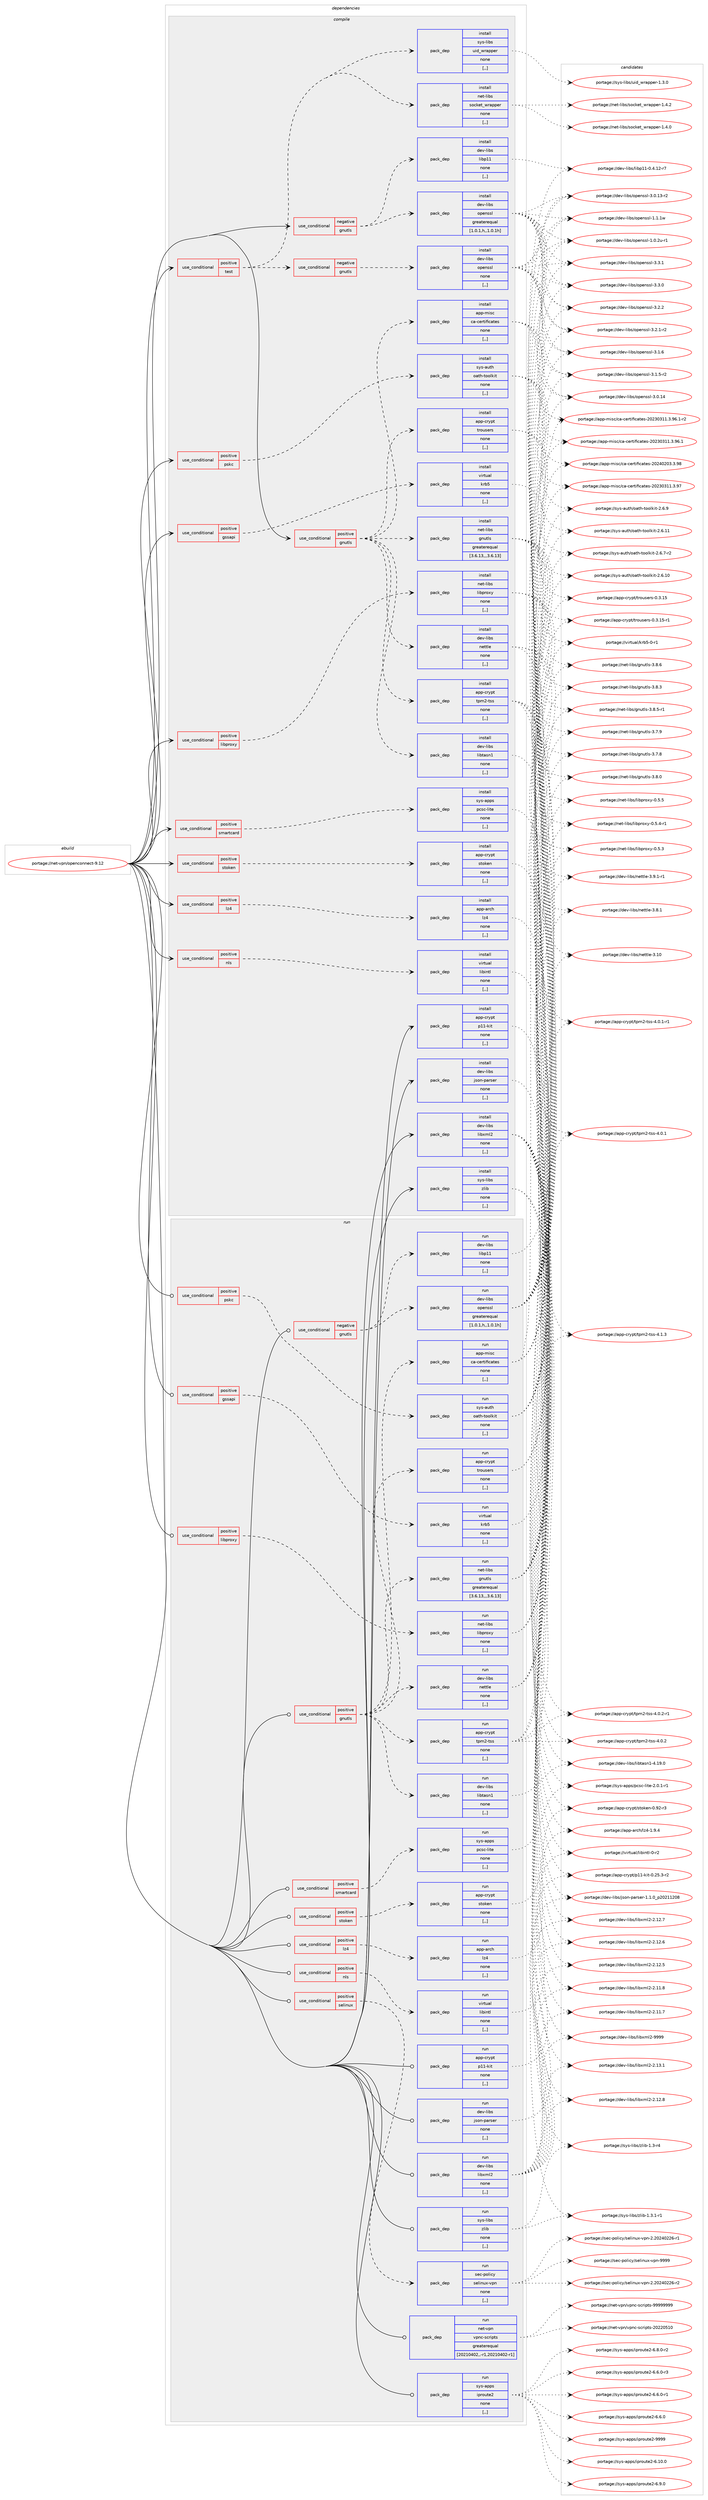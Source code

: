digraph prolog {

# *************
# Graph options
# *************

newrank=true;
concentrate=true;
compound=true;
graph [rankdir=LR,fontname=Helvetica,fontsize=10,ranksep=1.5];#, ranksep=2.5, nodesep=0.2];
edge  [arrowhead=vee];
node  [fontname=Helvetica,fontsize=10];

# **********
# The ebuild
# **********

subgraph cluster_leftcol {
color=gray;
label=<<i>ebuild</i>>;
id [label="portage://net-vpn/openconnect-9.12", color=red, width=4, href="../net-vpn/openconnect-9.12.svg"];
}

# ****************
# The dependencies
# ****************

subgraph cluster_midcol {
color=gray;
label=<<i>dependencies</i>>;
subgraph cluster_compile {
fillcolor="#eeeeee";
style=filled;
label=<<i>compile</i>>;
subgraph cond101642 {
dependency384609 [label=<<TABLE BORDER="0" CELLBORDER="1" CELLSPACING="0" CELLPADDING="4"><TR><TD ROWSPAN="3" CELLPADDING="10">use_conditional</TD></TR><TR><TD>negative</TD></TR><TR><TD>gnutls</TD></TR></TABLE>>, shape=none, color=red];
subgraph pack280176 {
dependency384610 [label=<<TABLE BORDER="0" CELLBORDER="1" CELLSPACING="0" CELLPADDING="4" WIDTH="220"><TR><TD ROWSPAN="6" CELLPADDING="30">pack_dep</TD></TR><TR><TD WIDTH="110">install</TD></TR><TR><TD>dev-libs</TD></TR><TR><TD>openssl</TD></TR><TR><TD>greaterequal</TD></TR><TR><TD>[1.0.1,h,,1.0.1h]</TD></TR></TABLE>>, shape=none, color=blue];
}
dependency384609:e -> dependency384610:w [weight=20,style="dashed",arrowhead="vee"];
subgraph pack280177 {
dependency384611 [label=<<TABLE BORDER="0" CELLBORDER="1" CELLSPACING="0" CELLPADDING="4" WIDTH="220"><TR><TD ROWSPAN="6" CELLPADDING="30">pack_dep</TD></TR><TR><TD WIDTH="110">install</TD></TR><TR><TD>dev-libs</TD></TR><TR><TD>libp11</TD></TR><TR><TD>none</TD></TR><TR><TD>[,,]</TD></TR></TABLE>>, shape=none, color=blue];
}
dependency384609:e -> dependency384611:w [weight=20,style="dashed",arrowhead="vee"];
}
id:e -> dependency384609:w [weight=20,style="solid",arrowhead="vee"];
subgraph cond101643 {
dependency384612 [label=<<TABLE BORDER="0" CELLBORDER="1" CELLSPACING="0" CELLPADDING="4"><TR><TD ROWSPAN="3" CELLPADDING="10">use_conditional</TD></TR><TR><TD>positive</TD></TR><TR><TD>gnutls</TD></TR></TABLE>>, shape=none, color=red];
subgraph pack280178 {
dependency384613 [label=<<TABLE BORDER="0" CELLBORDER="1" CELLSPACING="0" CELLPADDING="4" WIDTH="220"><TR><TD ROWSPAN="6" CELLPADDING="30">pack_dep</TD></TR><TR><TD WIDTH="110">install</TD></TR><TR><TD>app-crypt</TD></TR><TR><TD>trousers</TD></TR><TR><TD>none</TD></TR><TR><TD>[,,]</TD></TR></TABLE>>, shape=none, color=blue];
}
dependency384612:e -> dependency384613:w [weight=20,style="dashed",arrowhead="vee"];
subgraph pack280179 {
dependency384614 [label=<<TABLE BORDER="0" CELLBORDER="1" CELLSPACING="0" CELLPADDING="4" WIDTH="220"><TR><TD ROWSPAN="6" CELLPADDING="30">pack_dep</TD></TR><TR><TD WIDTH="110">install</TD></TR><TR><TD>app-misc</TD></TR><TR><TD>ca-certificates</TD></TR><TR><TD>none</TD></TR><TR><TD>[,,]</TD></TR></TABLE>>, shape=none, color=blue];
}
dependency384612:e -> dependency384614:w [weight=20,style="dashed",arrowhead="vee"];
subgraph pack280180 {
dependency384615 [label=<<TABLE BORDER="0" CELLBORDER="1" CELLSPACING="0" CELLPADDING="4" WIDTH="220"><TR><TD ROWSPAN="6" CELLPADDING="30">pack_dep</TD></TR><TR><TD WIDTH="110">install</TD></TR><TR><TD>dev-libs</TD></TR><TR><TD>nettle</TD></TR><TR><TD>none</TD></TR><TR><TD>[,,]</TD></TR></TABLE>>, shape=none, color=blue];
}
dependency384612:e -> dependency384615:w [weight=20,style="dashed",arrowhead="vee"];
subgraph pack280181 {
dependency384616 [label=<<TABLE BORDER="0" CELLBORDER="1" CELLSPACING="0" CELLPADDING="4" WIDTH="220"><TR><TD ROWSPAN="6" CELLPADDING="30">pack_dep</TD></TR><TR><TD WIDTH="110">install</TD></TR><TR><TD>net-libs</TD></TR><TR><TD>gnutls</TD></TR><TR><TD>greaterequal</TD></TR><TR><TD>[3.6.13,,,3.6.13]</TD></TR></TABLE>>, shape=none, color=blue];
}
dependency384612:e -> dependency384616:w [weight=20,style="dashed",arrowhead="vee"];
subgraph pack280182 {
dependency384617 [label=<<TABLE BORDER="0" CELLBORDER="1" CELLSPACING="0" CELLPADDING="4" WIDTH="220"><TR><TD ROWSPAN="6" CELLPADDING="30">pack_dep</TD></TR><TR><TD WIDTH="110">install</TD></TR><TR><TD>dev-libs</TD></TR><TR><TD>libtasn1</TD></TR><TR><TD>none</TD></TR><TR><TD>[,,]</TD></TR></TABLE>>, shape=none, color=blue];
}
dependency384612:e -> dependency384617:w [weight=20,style="dashed",arrowhead="vee"];
subgraph pack280183 {
dependency384618 [label=<<TABLE BORDER="0" CELLBORDER="1" CELLSPACING="0" CELLPADDING="4" WIDTH="220"><TR><TD ROWSPAN="6" CELLPADDING="30">pack_dep</TD></TR><TR><TD WIDTH="110">install</TD></TR><TR><TD>app-crypt</TD></TR><TR><TD>tpm2-tss</TD></TR><TR><TD>none</TD></TR><TR><TD>[,,]</TD></TR></TABLE>>, shape=none, color=blue];
}
dependency384612:e -> dependency384618:w [weight=20,style="dashed",arrowhead="vee"];
}
id:e -> dependency384612:w [weight=20,style="solid",arrowhead="vee"];
subgraph cond101644 {
dependency384619 [label=<<TABLE BORDER="0" CELLBORDER="1" CELLSPACING="0" CELLPADDING="4"><TR><TD ROWSPAN="3" CELLPADDING="10">use_conditional</TD></TR><TR><TD>positive</TD></TR><TR><TD>gssapi</TD></TR></TABLE>>, shape=none, color=red];
subgraph pack280184 {
dependency384620 [label=<<TABLE BORDER="0" CELLBORDER="1" CELLSPACING="0" CELLPADDING="4" WIDTH="220"><TR><TD ROWSPAN="6" CELLPADDING="30">pack_dep</TD></TR><TR><TD WIDTH="110">install</TD></TR><TR><TD>virtual</TD></TR><TR><TD>krb5</TD></TR><TR><TD>none</TD></TR><TR><TD>[,,]</TD></TR></TABLE>>, shape=none, color=blue];
}
dependency384619:e -> dependency384620:w [weight=20,style="dashed",arrowhead="vee"];
}
id:e -> dependency384619:w [weight=20,style="solid",arrowhead="vee"];
subgraph cond101645 {
dependency384621 [label=<<TABLE BORDER="0" CELLBORDER="1" CELLSPACING="0" CELLPADDING="4"><TR><TD ROWSPAN="3" CELLPADDING="10">use_conditional</TD></TR><TR><TD>positive</TD></TR><TR><TD>libproxy</TD></TR></TABLE>>, shape=none, color=red];
subgraph pack280185 {
dependency384622 [label=<<TABLE BORDER="0" CELLBORDER="1" CELLSPACING="0" CELLPADDING="4" WIDTH="220"><TR><TD ROWSPAN="6" CELLPADDING="30">pack_dep</TD></TR><TR><TD WIDTH="110">install</TD></TR><TR><TD>net-libs</TD></TR><TR><TD>libproxy</TD></TR><TR><TD>none</TD></TR><TR><TD>[,,]</TD></TR></TABLE>>, shape=none, color=blue];
}
dependency384621:e -> dependency384622:w [weight=20,style="dashed",arrowhead="vee"];
}
id:e -> dependency384621:w [weight=20,style="solid",arrowhead="vee"];
subgraph cond101646 {
dependency384623 [label=<<TABLE BORDER="0" CELLBORDER="1" CELLSPACING="0" CELLPADDING="4"><TR><TD ROWSPAN="3" CELLPADDING="10">use_conditional</TD></TR><TR><TD>positive</TD></TR><TR><TD>lz4</TD></TR></TABLE>>, shape=none, color=red];
subgraph pack280186 {
dependency384624 [label=<<TABLE BORDER="0" CELLBORDER="1" CELLSPACING="0" CELLPADDING="4" WIDTH="220"><TR><TD ROWSPAN="6" CELLPADDING="30">pack_dep</TD></TR><TR><TD WIDTH="110">install</TD></TR><TR><TD>app-arch</TD></TR><TR><TD>lz4</TD></TR><TR><TD>none</TD></TR><TR><TD>[,,]</TD></TR></TABLE>>, shape=none, color=blue];
}
dependency384623:e -> dependency384624:w [weight=20,style="dashed",arrowhead="vee"];
}
id:e -> dependency384623:w [weight=20,style="solid",arrowhead="vee"];
subgraph cond101647 {
dependency384625 [label=<<TABLE BORDER="0" CELLBORDER="1" CELLSPACING="0" CELLPADDING="4"><TR><TD ROWSPAN="3" CELLPADDING="10">use_conditional</TD></TR><TR><TD>positive</TD></TR><TR><TD>nls</TD></TR></TABLE>>, shape=none, color=red];
subgraph pack280187 {
dependency384626 [label=<<TABLE BORDER="0" CELLBORDER="1" CELLSPACING="0" CELLPADDING="4" WIDTH="220"><TR><TD ROWSPAN="6" CELLPADDING="30">pack_dep</TD></TR><TR><TD WIDTH="110">install</TD></TR><TR><TD>virtual</TD></TR><TR><TD>libintl</TD></TR><TR><TD>none</TD></TR><TR><TD>[,,]</TD></TR></TABLE>>, shape=none, color=blue];
}
dependency384625:e -> dependency384626:w [weight=20,style="dashed",arrowhead="vee"];
}
id:e -> dependency384625:w [weight=20,style="solid",arrowhead="vee"];
subgraph cond101648 {
dependency384627 [label=<<TABLE BORDER="0" CELLBORDER="1" CELLSPACING="0" CELLPADDING="4"><TR><TD ROWSPAN="3" CELLPADDING="10">use_conditional</TD></TR><TR><TD>positive</TD></TR><TR><TD>pskc</TD></TR></TABLE>>, shape=none, color=red];
subgraph pack280188 {
dependency384628 [label=<<TABLE BORDER="0" CELLBORDER="1" CELLSPACING="0" CELLPADDING="4" WIDTH="220"><TR><TD ROWSPAN="6" CELLPADDING="30">pack_dep</TD></TR><TR><TD WIDTH="110">install</TD></TR><TR><TD>sys-auth</TD></TR><TR><TD>oath-toolkit</TD></TR><TR><TD>none</TD></TR><TR><TD>[,,]</TD></TR></TABLE>>, shape=none, color=blue];
}
dependency384627:e -> dependency384628:w [weight=20,style="dashed",arrowhead="vee"];
}
id:e -> dependency384627:w [weight=20,style="solid",arrowhead="vee"];
subgraph cond101649 {
dependency384629 [label=<<TABLE BORDER="0" CELLBORDER="1" CELLSPACING="0" CELLPADDING="4"><TR><TD ROWSPAN="3" CELLPADDING="10">use_conditional</TD></TR><TR><TD>positive</TD></TR><TR><TD>smartcard</TD></TR></TABLE>>, shape=none, color=red];
subgraph pack280189 {
dependency384630 [label=<<TABLE BORDER="0" CELLBORDER="1" CELLSPACING="0" CELLPADDING="4" WIDTH="220"><TR><TD ROWSPAN="6" CELLPADDING="30">pack_dep</TD></TR><TR><TD WIDTH="110">install</TD></TR><TR><TD>sys-apps</TD></TR><TR><TD>pcsc-lite</TD></TR><TR><TD>none</TD></TR><TR><TD>[,,]</TD></TR></TABLE>>, shape=none, color=blue];
}
dependency384629:e -> dependency384630:w [weight=20,style="dashed",arrowhead="vee"];
}
id:e -> dependency384629:w [weight=20,style="solid",arrowhead="vee"];
subgraph cond101650 {
dependency384631 [label=<<TABLE BORDER="0" CELLBORDER="1" CELLSPACING="0" CELLPADDING="4"><TR><TD ROWSPAN="3" CELLPADDING="10">use_conditional</TD></TR><TR><TD>positive</TD></TR><TR><TD>stoken</TD></TR></TABLE>>, shape=none, color=red];
subgraph pack280190 {
dependency384632 [label=<<TABLE BORDER="0" CELLBORDER="1" CELLSPACING="0" CELLPADDING="4" WIDTH="220"><TR><TD ROWSPAN="6" CELLPADDING="30">pack_dep</TD></TR><TR><TD WIDTH="110">install</TD></TR><TR><TD>app-crypt</TD></TR><TR><TD>stoken</TD></TR><TR><TD>none</TD></TR><TR><TD>[,,]</TD></TR></TABLE>>, shape=none, color=blue];
}
dependency384631:e -> dependency384632:w [weight=20,style="dashed",arrowhead="vee"];
}
id:e -> dependency384631:w [weight=20,style="solid",arrowhead="vee"];
subgraph cond101651 {
dependency384633 [label=<<TABLE BORDER="0" CELLBORDER="1" CELLSPACING="0" CELLPADDING="4"><TR><TD ROWSPAN="3" CELLPADDING="10">use_conditional</TD></TR><TR><TD>positive</TD></TR><TR><TD>test</TD></TR></TABLE>>, shape=none, color=red];
subgraph pack280191 {
dependency384634 [label=<<TABLE BORDER="0" CELLBORDER="1" CELLSPACING="0" CELLPADDING="4" WIDTH="220"><TR><TD ROWSPAN="6" CELLPADDING="30">pack_dep</TD></TR><TR><TD WIDTH="110">install</TD></TR><TR><TD>net-libs</TD></TR><TR><TD>socket_wrapper</TD></TR><TR><TD>none</TD></TR><TR><TD>[,,]</TD></TR></TABLE>>, shape=none, color=blue];
}
dependency384633:e -> dependency384634:w [weight=20,style="dashed",arrowhead="vee"];
subgraph pack280192 {
dependency384635 [label=<<TABLE BORDER="0" CELLBORDER="1" CELLSPACING="0" CELLPADDING="4" WIDTH="220"><TR><TD ROWSPAN="6" CELLPADDING="30">pack_dep</TD></TR><TR><TD WIDTH="110">install</TD></TR><TR><TD>sys-libs</TD></TR><TR><TD>uid_wrapper</TD></TR><TR><TD>none</TD></TR><TR><TD>[,,]</TD></TR></TABLE>>, shape=none, color=blue];
}
dependency384633:e -> dependency384635:w [weight=20,style="dashed",arrowhead="vee"];
subgraph cond101652 {
dependency384636 [label=<<TABLE BORDER="0" CELLBORDER="1" CELLSPACING="0" CELLPADDING="4"><TR><TD ROWSPAN="3" CELLPADDING="10">use_conditional</TD></TR><TR><TD>negative</TD></TR><TR><TD>gnutls</TD></TR></TABLE>>, shape=none, color=red];
subgraph pack280193 {
dependency384637 [label=<<TABLE BORDER="0" CELLBORDER="1" CELLSPACING="0" CELLPADDING="4" WIDTH="220"><TR><TD ROWSPAN="6" CELLPADDING="30">pack_dep</TD></TR><TR><TD WIDTH="110">install</TD></TR><TR><TD>dev-libs</TD></TR><TR><TD>openssl</TD></TR><TR><TD>none</TD></TR><TR><TD>[,,]</TD></TR></TABLE>>, shape=none, color=blue];
}
dependency384636:e -> dependency384637:w [weight=20,style="dashed",arrowhead="vee"];
}
dependency384633:e -> dependency384636:w [weight=20,style="dashed",arrowhead="vee"];
}
id:e -> dependency384633:w [weight=20,style="solid",arrowhead="vee"];
subgraph pack280194 {
dependency384638 [label=<<TABLE BORDER="0" CELLBORDER="1" CELLSPACING="0" CELLPADDING="4" WIDTH="220"><TR><TD ROWSPAN="6" CELLPADDING="30">pack_dep</TD></TR><TR><TD WIDTH="110">install</TD></TR><TR><TD>app-crypt</TD></TR><TR><TD>p11-kit</TD></TR><TR><TD>none</TD></TR><TR><TD>[,,]</TD></TR></TABLE>>, shape=none, color=blue];
}
id:e -> dependency384638:w [weight=20,style="solid",arrowhead="vee"];
subgraph pack280195 {
dependency384639 [label=<<TABLE BORDER="0" CELLBORDER="1" CELLSPACING="0" CELLPADDING="4" WIDTH="220"><TR><TD ROWSPAN="6" CELLPADDING="30">pack_dep</TD></TR><TR><TD WIDTH="110">install</TD></TR><TR><TD>dev-libs</TD></TR><TR><TD>json-parser</TD></TR><TR><TD>none</TD></TR><TR><TD>[,,]</TD></TR></TABLE>>, shape=none, color=blue];
}
id:e -> dependency384639:w [weight=20,style="solid",arrowhead="vee"];
subgraph pack280196 {
dependency384640 [label=<<TABLE BORDER="0" CELLBORDER="1" CELLSPACING="0" CELLPADDING="4" WIDTH="220"><TR><TD ROWSPAN="6" CELLPADDING="30">pack_dep</TD></TR><TR><TD WIDTH="110">install</TD></TR><TR><TD>dev-libs</TD></TR><TR><TD>libxml2</TD></TR><TR><TD>none</TD></TR><TR><TD>[,,]</TD></TR></TABLE>>, shape=none, color=blue];
}
id:e -> dependency384640:w [weight=20,style="solid",arrowhead="vee"];
subgraph pack280197 {
dependency384641 [label=<<TABLE BORDER="0" CELLBORDER="1" CELLSPACING="0" CELLPADDING="4" WIDTH="220"><TR><TD ROWSPAN="6" CELLPADDING="30">pack_dep</TD></TR><TR><TD WIDTH="110">install</TD></TR><TR><TD>sys-libs</TD></TR><TR><TD>zlib</TD></TR><TR><TD>none</TD></TR><TR><TD>[,,]</TD></TR></TABLE>>, shape=none, color=blue];
}
id:e -> dependency384641:w [weight=20,style="solid",arrowhead="vee"];
}
subgraph cluster_compileandrun {
fillcolor="#eeeeee";
style=filled;
label=<<i>compile and run</i>>;
}
subgraph cluster_run {
fillcolor="#eeeeee";
style=filled;
label=<<i>run</i>>;
subgraph cond101653 {
dependency384642 [label=<<TABLE BORDER="0" CELLBORDER="1" CELLSPACING="0" CELLPADDING="4"><TR><TD ROWSPAN="3" CELLPADDING="10">use_conditional</TD></TR><TR><TD>negative</TD></TR><TR><TD>gnutls</TD></TR></TABLE>>, shape=none, color=red];
subgraph pack280198 {
dependency384643 [label=<<TABLE BORDER="0" CELLBORDER="1" CELLSPACING="0" CELLPADDING="4" WIDTH="220"><TR><TD ROWSPAN="6" CELLPADDING="30">pack_dep</TD></TR><TR><TD WIDTH="110">run</TD></TR><TR><TD>dev-libs</TD></TR><TR><TD>openssl</TD></TR><TR><TD>greaterequal</TD></TR><TR><TD>[1.0.1,h,,1.0.1h]</TD></TR></TABLE>>, shape=none, color=blue];
}
dependency384642:e -> dependency384643:w [weight=20,style="dashed",arrowhead="vee"];
subgraph pack280199 {
dependency384644 [label=<<TABLE BORDER="0" CELLBORDER="1" CELLSPACING="0" CELLPADDING="4" WIDTH="220"><TR><TD ROWSPAN="6" CELLPADDING="30">pack_dep</TD></TR><TR><TD WIDTH="110">run</TD></TR><TR><TD>dev-libs</TD></TR><TR><TD>libp11</TD></TR><TR><TD>none</TD></TR><TR><TD>[,,]</TD></TR></TABLE>>, shape=none, color=blue];
}
dependency384642:e -> dependency384644:w [weight=20,style="dashed",arrowhead="vee"];
}
id:e -> dependency384642:w [weight=20,style="solid",arrowhead="odot"];
subgraph cond101654 {
dependency384645 [label=<<TABLE BORDER="0" CELLBORDER="1" CELLSPACING="0" CELLPADDING="4"><TR><TD ROWSPAN="3" CELLPADDING="10">use_conditional</TD></TR><TR><TD>positive</TD></TR><TR><TD>gnutls</TD></TR></TABLE>>, shape=none, color=red];
subgraph pack280200 {
dependency384646 [label=<<TABLE BORDER="0" CELLBORDER="1" CELLSPACING="0" CELLPADDING="4" WIDTH="220"><TR><TD ROWSPAN="6" CELLPADDING="30">pack_dep</TD></TR><TR><TD WIDTH="110">run</TD></TR><TR><TD>app-crypt</TD></TR><TR><TD>trousers</TD></TR><TR><TD>none</TD></TR><TR><TD>[,,]</TD></TR></TABLE>>, shape=none, color=blue];
}
dependency384645:e -> dependency384646:w [weight=20,style="dashed",arrowhead="vee"];
subgraph pack280201 {
dependency384647 [label=<<TABLE BORDER="0" CELLBORDER="1" CELLSPACING="0" CELLPADDING="4" WIDTH="220"><TR><TD ROWSPAN="6" CELLPADDING="30">pack_dep</TD></TR><TR><TD WIDTH="110">run</TD></TR><TR><TD>app-misc</TD></TR><TR><TD>ca-certificates</TD></TR><TR><TD>none</TD></TR><TR><TD>[,,]</TD></TR></TABLE>>, shape=none, color=blue];
}
dependency384645:e -> dependency384647:w [weight=20,style="dashed",arrowhead="vee"];
subgraph pack280202 {
dependency384648 [label=<<TABLE BORDER="0" CELLBORDER="1" CELLSPACING="0" CELLPADDING="4" WIDTH="220"><TR><TD ROWSPAN="6" CELLPADDING="30">pack_dep</TD></TR><TR><TD WIDTH="110">run</TD></TR><TR><TD>dev-libs</TD></TR><TR><TD>nettle</TD></TR><TR><TD>none</TD></TR><TR><TD>[,,]</TD></TR></TABLE>>, shape=none, color=blue];
}
dependency384645:e -> dependency384648:w [weight=20,style="dashed",arrowhead="vee"];
subgraph pack280203 {
dependency384649 [label=<<TABLE BORDER="0" CELLBORDER="1" CELLSPACING="0" CELLPADDING="4" WIDTH="220"><TR><TD ROWSPAN="6" CELLPADDING="30">pack_dep</TD></TR><TR><TD WIDTH="110">run</TD></TR><TR><TD>net-libs</TD></TR><TR><TD>gnutls</TD></TR><TR><TD>greaterequal</TD></TR><TR><TD>[3.6.13,,,3.6.13]</TD></TR></TABLE>>, shape=none, color=blue];
}
dependency384645:e -> dependency384649:w [weight=20,style="dashed",arrowhead="vee"];
subgraph pack280204 {
dependency384650 [label=<<TABLE BORDER="0" CELLBORDER="1" CELLSPACING="0" CELLPADDING="4" WIDTH="220"><TR><TD ROWSPAN="6" CELLPADDING="30">pack_dep</TD></TR><TR><TD WIDTH="110">run</TD></TR><TR><TD>dev-libs</TD></TR><TR><TD>libtasn1</TD></TR><TR><TD>none</TD></TR><TR><TD>[,,]</TD></TR></TABLE>>, shape=none, color=blue];
}
dependency384645:e -> dependency384650:w [weight=20,style="dashed",arrowhead="vee"];
subgraph pack280205 {
dependency384651 [label=<<TABLE BORDER="0" CELLBORDER="1" CELLSPACING="0" CELLPADDING="4" WIDTH="220"><TR><TD ROWSPAN="6" CELLPADDING="30">pack_dep</TD></TR><TR><TD WIDTH="110">run</TD></TR><TR><TD>app-crypt</TD></TR><TR><TD>tpm2-tss</TD></TR><TR><TD>none</TD></TR><TR><TD>[,,]</TD></TR></TABLE>>, shape=none, color=blue];
}
dependency384645:e -> dependency384651:w [weight=20,style="dashed",arrowhead="vee"];
}
id:e -> dependency384645:w [weight=20,style="solid",arrowhead="odot"];
subgraph cond101655 {
dependency384652 [label=<<TABLE BORDER="0" CELLBORDER="1" CELLSPACING="0" CELLPADDING="4"><TR><TD ROWSPAN="3" CELLPADDING="10">use_conditional</TD></TR><TR><TD>positive</TD></TR><TR><TD>gssapi</TD></TR></TABLE>>, shape=none, color=red];
subgraph pack280206 {
dependency384653 [label=<<TABLE BORDER="0" CELLBORDER="1" CELLSPACING="0" CELLPADDING="4" WIDTH="220"><TR><TD ROWSPAN="6" CELLPADDING="30">pack_dep</TD></TR><TR><TD WIDTH="110">run</TD></TR><TR><TD>virtual</TD></TR><TR><TD>krb5</TD></TR><TR><TD>none</TD></TR><TR><TD>[,,]</TD></TR></TABLE>>, shape=none, color=blue];
}
dependency384652:e -> dependency384653:w [weight=20,style="dashed",arrowhead="vee"];
}
id:e -> dependency384652:w [weight=20,style="solid",arrowhead="odot"];
subgraph cond101656 {
dependency384654 [label=<<TABLE BORDER="0" CELLBORDER="1" CELLSPACING="0" CELLPADDING="4"><TR><TD ROWSPAN="3" CELLPADDING="10">use_conditional</TD></TR><TR><TD>positive</TD></TR><TR><TD>libproxy</TD></TR></TABLE>>, shape=none, color=red];
subgraph pack280207 {
dependency384655 [label=<<TABLE BORDER="0" CELLBORDER="1" CELLSPACING="0" CELLPADDING="4" WIDTH="220"><TR><TD ROWSPAN="6" CELLPADDING="30">pack_dep</TD></TR><TR><TD WIDTH="110">run</TD></TR><TR><TD>net-libs</TD></TR><TR><TD>libproxy</TD></TR><TR><TD>none</TD></TR><TR><TD>[,,]</TD></TR></TABLE>>, shape=none, color=blue];
}
dependency384654:e -> dependency384655:w [weight=20,style="dashed",arrowhead="vee"];
}
id:e -> dependency384654:w [weight=20,style="solid",arrowhead="odot"];
subgraph cond101657 {
dependency384656 [label=<<TABLE BORDER="0" CELLBORDER="1" CELLSPACING="0" CELLPADDING="4"><TR><TD ROWSPAN="3" CELLPADDING="10">use_conditional</TD></TR><TR><TD>positive</TD></TR><TR><TD>lz4</TD></TR></TABLE>>, shape=none, color=red];
subgraph pack280208 {
dependency384657 [label=<<TABLE BORDER="0" CELLBORDER="1" CELLSPACING="0" CELLPADDING="4" WIDTH="220"><TR><TD ROWSPAN="6" CELLPADDING="30">pack_dep</TD></TR><TR><TD WIDTH="110">run</TD></TR><TR><TD>app-arch</TD></TR><TR><TD>lz4</TD></TR><TR><TD>none</TD></TR><TR><TD>[,,]</TD></TR></TABLE>>, shape=none, color=blue];
}
dependency384656:e -> dependency384657:w [weight=20,style="dashed",arrowhead="vee"];
}
id:e -> dependency384656:w [weight=20,style="solid",arrowhead="odot"];
subgraph cond101658 {
dependency384658 [label=<<TABLE BORDER="0" CELLBORDER="1" CELLSPACING="0" CELLPADDING="4"><TR><TD ROWSPAN="3" CELLPADDING="10">use_conditional</TD></TR><TR><TD>positive</TD></TR><TR><TD>nls</TD></TR></TABLE>>, shape=none, color=red];
subgraph pack280209 {
dependency384659 [label=<<TABLE BORDER="0" CELLBORDER="1" CELLSPACING="0" CELLPADDING="4" WIDTH="220"><TR><TD ROWSPAN="6" CELLPADDING="30">pack_dep</TD></TR><TR><TD WIDTH="110">run</TD></TR><TR><TD>virtual</TD></TR><TR><TD>libintl</TD></TR><TR><TD>none</TD></TR><TR><TD>[,,]</TD></TR></TABLE>>, shape=none, color=blue];
}
dependency384658:e -> dependency384659:w [weight=20,style="dashed",arrowhead="vee"];
}
id:e -> dependency384658:w [weight=20,style="solid",arrowhead="odot"];
subgraph cond101659 {
dependency384660 [label=<<TABLE BORDER="0" CELLBORDER="1" CELLSPACING="0" CELLPADDING="4"><TR><TD ROWSPAN="3" CELLPADDING="10">use_conditional</TD></TR><TR><TD>positive</TD></TR><TR><TD>pskc</TD></TR></TABLE>>, shape=none, color=red];
subgraph pack280210 {
dependency384661 [label=<<TABLE BORDER="0" CELLBORDER="1" CELLSPACING="0" CELLPADDING="4" WIDTH="220"><TR><TD ROWSPAN="6" CELLPADDING="30">pack_dep</TD></TR><TR><TD WIDTH="110">run</TD></TR><TR><TD>sys-auth</TD></TR><TR><TD>oath-toolkit</TD></TR><TR><TD>none</TD></TR><TR><TD>[,,]</TD></TR></TABLE>>, shape=none, color=blue];
}
dependency384660:e -> dependency384661:w [weight=20,style="dashed",arrowhead="vee"];
}
id:e -> dependency384660:w [weight=20,style="solid",arrowhead="odot"];
subgraph cond101660 {
dependency384662 [label=<<TABLE BORDER="0" CELLBORDER="1" CELLSPACING="0" CELLPADDING="4"><TR><TD ROWSPAN="3" CELLPADDING="10">use_conditional</TD></TR><TR><TD>positive</TD></TR><TR><TD>selinux</TD></TR></TABLE>>, shape=none, color=red];
subgraph pack280211 {
dependency384663 [label=<<TABLE BORDER="0" CELLBORDER="1" CELLSPACING="0" CELLPADDING="4" WIDTH="220"><TR><TD ROWSPAN="6" CELLPADDING="30">pack_dep</TD></TR><TR><TD WIDTH="110">run</TD></TR><TR><TD>sec-policy</TD></TR><TR><TD>selinux-vpn</TD></TR><TR><TD>none</TD></TR><TR><TD>[,,]</TD></TR></TABLE>>, shape=none, color=blue];
}
dependency384662:e -> dependency384663:w [weight=20,style="dashed",arrowhead="vee"];
}
id:e -> dependency384662:w [weight=20,style="solid",arrowhead="odot"];
subgraph cond101661 {
dependency384664 [label=<<TABLE BORDER="0" CELLBORDER="1" CELLSPACING="0" CELLPADDING="4"><TR><TD ROWSPAN="3" CELLPADDING="10">use_conditional</TD></TR><TR><TD>positive</TD></TR><TR><TD>smartcard</TD></TR></TABLE>>, shape=none, color=red];
subgraph pack280212 {
dependency384665 [label=<<TABLE BORDER="0" CELLBORDER="1" CELLSPACING="0" CELLPADDING="4" WIDTH="220"><TR><TD ROWSPAN="6" CELLPADDING="30">pack_dep</TD></TR><TR><TD WIDTH="110">run</TD></TR><TR><TD>sys-apps</TD></TR><TR><TD>pcsc-lite</TD></TR><TR><TD>none</TD></TR><TR><TD>[,,]</TD></TR></TABLE>>, shape=none, color=blue];
}
dependency384664:e -> dependency384665:w [weight=20,style="dashed",arrowhead="vee"];
}
id:e -> dependency384664:w [weight=20,style="solid",arrowhead="odot"];
subgraph cond101662 {
dependency384666 [label=<<TABLE BORDER="0" CELLBORDER="1" CELLSPACING="0" CELLPADDING="4"><TR><TD ROWSPAN="3" CELLPADDING="10">use_conditional</TD></TR><TR><TD>positive</TD></TR><TR><TD>stoken</TD></TR></TABLE>>, shape=none, color=red];
subgraph pack280213 {
dependency384667 [label=<<TABLE BORDER="0" CELLBORDER="1" CELLSPACING="0" CELLPADDING="4" WIDTH="220"><TR><TD ROWSPAN="6" CELLPADDING="30">pack_dep</TD></TR><TR><TD WIDTH="110">run</TD></TR><TR><TD>app-crypt</TD></TR><TR><TD>stoken</TD></TR><TR><TD>none</TD></TR><TR><TD>[,,]</TD></TR></TABLE>>, shape=none, color=blue];
}
dependency384666:e -> dependency384667:w [weight=20,style="dashed",arrowhead="vee"];
}
id:e -> dependency384666:w [weight=20,style="solid",arrowhead="odot"];
subgraph pack280214 {
dependency384668 [label=<<TABLE BORDER="0" CELLBORDER="1" CELLSPACING="0" CELLPADDING="4" WIDTH="220"><TR><TD ROWSPAN="6" CELLPADDING="30">pack_dep</TD></TR><TR><TD WIDTH="110">run</TD></TR><TR><TD>app-crypt</TD></TR><TR><TD>p11-kit</TD></TR><TR><TD>none</TD></TR><TR><TD>[,,]</TD></TR></TABLE>>, shape=none, color=blue];
}
id:e -> dependency384668:w [weight=20,style="solid",arrowhead="odot"];
subgraph pack280215 {
dependency384669 [label=<<TABLE BORDER="0" CELLBORDER="1" CELLSPACING="0" CELLPADDING="4" WIDTH="220"><TR><TD ROWSPAN="6" CELLPADDING="30">pack_dep</TD></TR><TR><TD WIDTH="110">run</TD></TR><TR><TD>dev-libs</TD></TR><TR><TD>json-parser</TD></TR><TR><TD>none</TD></TR><TR><TD>[,,]</TD></TR></TABLE>>, shape=none, color=blue];
}
id:e -> dependency384669:w [weight=20,style="solid",arrowhead="odot"];
subgraph pack280216 {
dependency384670 [label=<<TABLE BORDER="0" CELLBORDER="1" CELLSPACING="0" CELLPADDING="4" WIDTH="220"><TR><TD ROWSPAN="6" CELLPADDING="30">pack_dep</TD></TR><TR><TD WIDTH="110">run</TD></TR><TR><TD>dev-libs</TD></TR><TR><TD>libxml2</TD></TR><TR><TD>none</TD></TR><TR><TD>[,,]</TD></TR></TABLE>>, shape=none, color=blue];
}
id:e -> dependency384670:w [weight=20,style="solid",arrowhead="odot"];
subgraph pack280217 {
dependency384671 [label=<<TABLE BORDER="0" CELLBORDER="1" CELLSPACING="0" CELLPADDING="4" WIDTH="220"><TR><TD ROWSPAN="6" CELLPADDING="30">pack_dep</TD></TR><TR><TD WIDTH="110">run</TD></TR><TR><TD>net-vpn</TD></TR><TR><TD>vpnc-scripts</TD></TR><TR><TD>greaterequal</TD></TR><TR><TD>[20210402,,-r1,20210402-r1]</TD></TR></TABLE>>, shape=none, color=blue];
}
id:e -> dependency384671:w [weight=20,style="solid",arrowhead="odot"];
subgraph pack280218 {
dependency384672 [label=<<TABLE BORDER="0" CELLBORDER="1" CELLSPACING="0" CELLPADDING="4" WIDTH="220"><TR><TD ROWSPAN="6" CELLPADDING="30">pack_dep</TD></TR><TR><TD WIDTH="110">run</TD></TR><TR><TD>sys-apps</TD></TR><TR><TD>iproute2</TD></TR><TR><TD>none</TD></TR><TR><TD>[,,]</TD></TR></TABLE>>, shape=none, color=blue];
}
id:e -> dependency384672:w [weight=20,style="solid",arrowhead="odot"];
subgraph pack280219 {
dependency384673 [label=<<TABLE BORDER="0" CELLBORDER="1" CELLSPACING="0" CELLPADDING="4" WIDTH="220"><TR><TD ROWSPAN="6" CELLPADDING="30">pack_dep</TD></TR><TR><TD WIDTH="110">run</TD></TR><TR><TD>sys-libs</TD></TR><TR><TD>zlib</TD></TR><TR><TD>none</TD></TR><TR><TD>[,,]</TD></TR></TABLE>>, shape=none, color=blue];
}
id:e -> dependency384673:w [weight=20,style="solid",arrowhead="odot"];
}
}

# **************
# The candidates
# **************

subgraph cluster_choices {
rank=same;
color=gray;
label=<<i>candidates</i>>;

subgraph choice280176 {
color=black;
nodesep=1;
choice100101118451081059811547111112101110115115108455146514649 [label="portage://dev-libs/openssl-3.3.1", color=red, width=4,href="../dev-libs/openssl-3.3.1.svg"];
choice100101118451081059811547111112101110115115108455146514648 [label="portage://dev-libs/openssl-3.3.0", color=red, width=4,href="../dev-libs/openssl-3.3.0.svg"];
choice100101118451081059811547111112101110115115108455146504650 [label="portage://dev-libs/openssl-3.2.2", color=red, width=4,href="../dev-libs/openssl-3.2.2.svg"];
choice1001011184510810598115471111121011101151151084551465046494511450 [label="portage://dev-libs/openssl-3.2.1-r2", color=red, width=4,href="../dev-libs/openssl-3.2.1-r2.svg"];
choice100101118451081059811547111112101110115115108455146494654 [label="portage://dev-libs/openssl-3.1.6", color=red, width=4,href="../dev-libs/openssl-3.1.6.svg"];
choice1001011184510810598115471111121011101151151084551464946534511450 [label="portage://dev-libs/openssl-3.1.5-r2", color=red, width=4,href="../dev-libs/openssl-3.1.5-r2.svg"];
choice10010111845108105981154711111210111011511510845514648464952 [label="portage://dev-libs/openssl-3.0.14", color=red, width=4,href="../dev-libs/openssl-3.0.14.svg"];
choice100101118451081059811547111112101110115115108455146484649514511450 [label="portage://dev-libs/openssl-3.0.13-r2", color=red, width=4,href="../dev-libs/openssl-3.0.13-r2.svg"];
choice100101118451081059811547111112101110115115108454946494649119 [label="portage://dev-libs/openssl-1.1.1w", color=red, width=4,href="../dev-libs/openssl-1.1.1w.svg"];
choice1001011184510810598115471111121011101151151084549464846501174511449 [label="portage://dev-libs/openssl-1.0.2u-r1", color=red, width=4,href="../dev-libs/openssl-1.0.2u-r1.svg"];
dependency384610:e -> choice100101118451081059811547111112101110115115108455146514649:w [style=dotted,weight="100"];
dependency384610:e -> choice100101118451081059811547111112101110115115108455146514648:w [style=dotted,weight="100"];
dependency384610:e -> choice100101118451081059811547111112101110115115108455146504650:w [style=dotted,weight="100"];
dependency384610:e -> choice1001011184510810598115471111121011101151151084551465046494511450:w [style=dotted,weight="100"];
dependency384610:e -> choice100101118451081059811547111112101110115115108455146494654:w [style=dotted,weight="100"];
dependency384610:e -> choice1001011184510810598115471111121011101151151084551464946534511450:w [style=dotted,weight="100"];
dependency384610:e -> choice10010111845108105981154711111210111011511510845514648464952:w [style=dotted,weight="100"];
dependency384610:e -> choice100101118451081059811547111112101110115115108455146484649514511450:w [style=dotted,weight="100"];
dependency384610:e -> choice100101118451081059811547111112101110115115108454946494649119:w [style=dotted,weight="100"];
dependency384610:e -> choice1001011184510810598115471111121011101151151084549464846501174511449:w [style=dotted,weight="100"];
}
subgraph choice280177 {
color=black;
nodesep=1;
choice100101118451081059811547108105981124949454846524649504511455 [label="portage://dev-libs/libp11-0.4.12-r7", color=red, width=4,href="../dev-libs/libp11-0.4.12-r7.svg"];
dependency384611:e -> choice100101118451081059811547108105981124949454846524649504511455:w [style=dotted,weight="100"];
}
subgraph choice280178 {
color=black;
nodesep=1;
choice97112112459911412111211647116114111117115101114115454846514649534511449 [label="portage://app-crypt/trousers-0.3.15-r1", color=red, width=4,href="../app-crypt/trousers-0.3.15-r1.svg"];
choice9711211245991141211121164711611411111711510111411545484651464953 [label="portage://app-crypt/trousers-0.3.15", color=red, width=4,href="../app-crypt/trousers-0.3.15.svg"];
dependency384613:e -> choice97112112459911412111211647116114111117115101114115454846514649534511449:w [style=dotted,weight="100"];
dependency384613:e -> choice9711211245991141211121164711611411111711510111411545484651464953:w [style=dotted,weight="100"];
}
subgraph choice280179 {
color=black;
nodesep=1;
choice971121124510910511599479997459910111411610510210599971161011154550485052485048514651465756 [label="portage://app-misc/ca-certificates-20240203.3.98", color=red, width=4,href="../app-misc/ca-certificates-20240203.3.98.svg"];
choice971121124510910511599479997459910111411610510210599971161011154550485051485149494651465755 [label="portage://app-misc/ca-certificates-20230311.3.97", color=red, width=4,href="../app-misc/ca-certificates-20230311.3.97.svg"];
choice97112112451091051159947999745991011141161051021059997116101115455048505148514949465146575446494511450 [label="portage://app-misc/ca-certificates-20230311.3.96.1-r2", color=red, width=4,href="../app-misc/ca-certificates-20230311.3.96.1-r2.svg"];
choice9711211245109105115994799974599101114116105102105999711610111545504850514851494946514657544649 [label="portage://app-misc/ca-certificates-20230311.3.96.1", color=red, width=4,href="../app-misc/ca-certificates-20230311.3.96.1.svg"];
dependency384614:e -> choice971121124510910511599479997459910111411610510210599971161011154550485052485048514651465756:w [style=dotted,weight="100"];
dependency384614:e -> choice971121124510910511599479997459910111411610510210599971161011154550485051485149494651465755:w [style=dotted,weight="100"];
dependency384614:e -> choice97112112451091051159947999745991011141161051021059997116101115455048505148514949465146575446494511450:w [style=dotted,weight="100"];
dependency384614:e -> choice9711211245109105115994799974599101114116105102105999711610111545504850514851494946514657544649:w [style=dotted,weight="100"];
}
subgraph choice280180 {
color=black;
nodesep=1;
choice1001011184510810598115471101011161161081014551464948 [label="portage://dev-libs/nettle-3.10", color=red, width=4,href="../dev-libs/nettle-3.10.svg"];
choice1001011184510810598115471101011161161081014551465746494511449 [label="portage://dev-libs/nettle-3.9.1-r1", color=red, width=4,href="../dev-libs/nettle-3.9.1-r1.svg"];
choice100101118451081059811547110101116116108101455146564649 [label="portage://dev-libs/nettle-3.8.1", color=red, width=4,href="../dev-libs/nettle-3.8.1.svg"];
dependency384615:e -> choice1001011184510810598115471101011161161081014551464948:w [style=dotted,weight="100"];
dependency384615:e -> choice1001011184510810598115471101011161161081014551465746494511449:w [style=dotted,weight="100"];
dependency384615:e -> choice100101118451081059811547110101116116108101455146564649:w [style=dotted,weight="100"];
}
subgraph choice280181 {
color=black;
nodesep=1;
choice110101116451081059811547103110117116108115455146564654 [label="portage://net-libs/gnutls-3.8.6", color=red, width=4,href="../net-libs/gnutls-3.8.6.svg"];
choice1101011164510810598115471031101171161081154551465646534511449 [label="portage://net-libs/gnutls-3.8.5-r1", color=red, width=4,href="../net-libs/gnutls-3.8.5-r1.svg"];
choice110101116451081059811547103110117116108115455146564651 [label="portage://net-libs/gnutls-3.8.3", color=red, width=4,href="../net-libs/gnutls-3.8.3.svg"];
choice110101116451081059811547103110117116108115455146564648 [label="portage://net-libs/gnutls-3.8.0", color=red, width=4,href="../net-libs/gnutls-3.8.0.svg"];
choice110101116451081059811547103110117116108115455146554657 [label="portage://net-libs/gnutls-3.7.9", color=red, width=4,href="../net-libs/gnutls-3.7.9.svg"];
choice110101116451081059811547103110117116108115455146554656 [label="portage://net-libs/gnutls-3.7.8", color=red, width=4,href="../net-libs/gnutls-3.7.8.svg"];
dependency384616:e -> choice110101116451081059811547103110117116108115455146564654:w [style=dotted,weight="100"];
dependency384616:e -> choice1101011164510810598115471031101171161081154551465646534511449:w [style=dotted,weight="100"];
dependency384616:e -> choice110101116451081059811547103110117116108115455146564651:w [style=dotted,weight="100"];
dependency384616:e -> choice110101116451081059811547103110117116108115455146564648:w [style=dotted,weight="100"];
dependency384616:e -> choice110101116451081059811547103110117116108115455146554657:w [style=dotted,weight="100"];
dependency384616:e -> choice110101116451081059811547103110117116108115455146554656:w [style=dotted,weight="100"];
}
subgraph choice280182 {
color=black;
nodesep=1;
choice10010111845108105981154710810598116971151104945524649574648 [label="portage://dev-libs/libtasn1-4.19.0", color=red, width=4,href="../dev-libs/libtasn1-4.19.0.svg"];
dependency384617:e -> choice10010111845108105981154710810598116971151104945524649574648:w [style=dotted,weight="100"];
}
subgraph choice280183 {
color=black;
nodesep=1;
choice971121124599114121112116471161121095045116115115455246494651 [label="portage://app-crypt/tpm2-tss-4.1.3", color=red, width=4,href="../app-crypt/tpm2-tss-4.1.3.svg"];
choice9711211245991141211121164711611210950451161151154552464846504511449 [label="portage://app-crypt/tpm2-tss-4.0.2-r1", color=red, width=4,href="../app-crypt/tpm2-tss-4.0.2-r1.svg"];
choice971121124599114121112116471161121095045116115115455246484650 [label="portage://app-crypt/tpm2-tss-4.0.2", color=red, width=4,href="../app-crypt/tpm2-tss-4.0.2.svg"];
choice9711211245991141211121164711611210950451161151154552464846494511449 [label="portage://app-crypt/tpm2-tss-4.0.1-r1", color=red, width=4,href="../app-crypt/tpm2-tss-4.0.1-r1.svg"];
choice971121124599114121112116471161121095045116115115455246484649 [label="portage://app-crypt/tpm2-tss-4.0.1", color=red, width=4,href="../app-crypt/tpm2-tss-4.0.1.svg"];
dependency384618:e -> choice971121124599114121112116471161121095045116115115455246494651:w [style=dotted,weight="100"];
dependency384618:e -> choice9711211245991141211121164711611210950451161151154552464846504511449:w [style=dotted,weight="100"];
dependency384618:e -> choice971121124599114121112116471161121095045116115115455246484650:w [style=dotted,weight="100"];
dependency384618:e -> choice9711211245991141211121164711611210950451161151154552464846494511449:w [style=dotted,weight="100"];
dependency384618:e -> choice971121124599114121112116471161121095045116115115455246484649:w [style=dotted,weight="100"];
}
subgraph choice280184 {
color=black;
nodesep=1;
choice1181051141161179710847107114985345484511449 [label="portage://virtual/krb5-0-r1", color=red, width=4,href="../virtual/krb5-0-r1.svg"];
dependency384620:e -> choice1181051141161179710847107114985345484511449:w [style=dotted,weight="100"];
}
subgraph choice280185 {
color=black;
nodesep=1;
choice11010111645108105981154710810598112114111120121454846534653 [label="portage://net-libs/libproxy-0.5.5", color=red, width=4,href="../net-libs/libproxy-0.5.5.svg"];
choice110101116451081059811547108105981121141111201214548465346524511449 [label="portage://net-libs/libproxy-0.5.4-r1", color=red, width=4,href="../net-libs/libproxy-0.5.4-r1.svg"];
choice11010111645108105981154710810598112114111120121454846534651 [label="portage://net-libs/libproxy-0.5.3", color=red, width=4,href="../net-libs/libproxy-0.5.3.svg"];
dependency384622:e -> choice11010111645108105981154710810598112114111120121454846534653:w [style=dotted,weight="100"];
dependency384622:e -> choice110101116451081059811547108105981121141111201214548465346524511449:w [style=dotted,weight="100"];
dependency384622:e -> choice11010111645108105981154710810598112114111120121454846534651:w [style=dotted,weight="100"];
}
subgraph choice280186 {
color=black;
nodesep=1;
choice971121124597114991044710812252454946574652 [label="portage://app-arch/lz4-1.9.4", color=red, width=4,href="../app-arch/lz4-1.9.4.svg"];
dependency384624:e -> choice971121124597114991044710812252454946574652:w [style=dotted,weight="100"];
}
subgraph choice280187 {
color=black;
nodesep=1;
choice11810511411611797108471081059810511011610845484511450 [label="portage://virtual/libintl-0-r2", color=red, width=4,href="../virtual/libintl-0-r2.svg"];
dependency384626:e -> choice11810511411611797108471081059810511011610845484511450:w [style=dotted,weight="100"];
}
subgraph choice280188 {
color=black;
nodesep=1;
choice115121115459711711610447111971161044511611111110810710511645504654464949 [label="portage://sys-auth/oath-toolkit-2.6.11", color=red, width=4,href="../sys-auth/oath-toolkit-2.6.11.svg"];
choice115121115459711711610447111971161044511611111110810710511645504654464948 [label="portage://sys-auth/oath-toolkit-2.6.10", color=red, width=4,href="../sys-auth/oath-toolkit-2.6.10.svg"];
choice1151211154597117116104471119711610445116111111108107105116455046544657 [label="portage://sys-auth/oath-toolkit-2.6.9", color=red, width=4,href="../sys-auth/oath-toolkit-2.6.9.svg"];
choice11512111545971171161044711197116104451161111111081071051164550465446554511450 [label="portage://sys-auth/oath-toolkit-2.6.7-r2", color=red, width=4,href="../sys-auth/oath-toolkit-2.6.7-r2.svg"];
dependency384628:e -> choice115121115459711711610447111971161044511611111110810710511645504654464949:w [style=dotted,weight="100"];
dependency384628:e -> choice115121115459711711610447111971161044511611111110810710511645504654464948:w [style=dotted,weight="100"];
dependency384628:e -> choice1151211154597117116104471119711610445116111111108107105116455046544657:w [style=dotted,weight="100"];
dependency384628:e -> choice11512111545971171161044711197116104451161111111081071051164550465446554511450:w [style=dotted,weight="100"];
}
subgraph choice280189 {
color=black;
nodesep=1;
choice1151211154597112112115471129911599451081051161014550464846494511449 [label="portage://sys-apps/pcsc-lite-2.0.1-r1", color=red, width=4,href="../sys-apps/pcsc-lite-2.0.1-r1.svg"];
dependency384630:e -> choice1151211154597112112115471129911599451081051161014550464846494511449:w [style=dotted,weight="100"];
}
subgraph choice280190 {
color=black;
nodesep=1;
choice9711211245991141211121164711511611110710111045484657504511451 [label="portage://app-crypt/stoken-0.92-r3", color=red, width=4,href="../app-crypt/stoken-0.92-r3.svg"];
dependency384632:e -> choice9711211245991141211121164711511611110710111045484657504511451:w [style=dotted,weight="100"];
}
subgraph choice280191 {
color=black;
nodesep=1;
choice110101116451081059811547115111991071011169511911497112112101114454946524650 [label="portage://net-libs/socket_wrapper-1.4.2", color=red, width=4,href="../net-libs/socket_wrapper-1.4.2.svg"];
choice110101116451081059811547115111991071011169511911497112112101114454946524648 [label="portage://net-libs/socket_wrapper-1.4.0", color=red, width=4,href="../net-libs/socket_wrapper-1.4.0.svg"];
dependency384634:e -> choice110101116451081059811547115111991071011169511911497112112101114454946524650:w [style=dotted,weight="100"];
dependency384634:e -> choice110101116451081059811547115111991071011169511911497112112101114454946524648:w [style=dotted,weight="100"];
}
subgraph choice280192 {
color=black;
nodesep=1;
choice1151211154510810598115471171051009511911497112112101114454946514648 [label="portage://sys-libs/uid_wrapper-1.3.0", color=red, width=4,href="../sys-libs/uid_wrapper-1.3.0.svg"];
dependency384635:e -> choice1151211154510810598115471171051009511911497112112101114454946514648:w [style=dotted,weight="100"];
}
subgraph choice280193 {
color=black;
nodesep=1;
choice100101118451081059811547111112101110115115108455146514649 [label="portage://dev-libs/openssl-3.3.1", color=red, width=4,href="../dev-libs/openssl-3.3.1.svg"];
choice100101118451081059811547111112101110115115108455146514648 [label="portage://dev-libs/openssl-3.3.0", color=red, width=4,href="../dev-libs/openssl-3.3.0.svg"];
choice100101118451081059811547111112101110115115108455146504650 [label="portage://dev-libs/openssl-3.2.2", color=red, width=4,href="../dev-libs/openssl-3.2.2.svg"];
choice1001011184510810598115471111121011101151151084551465046494511450 [label="portage://dev-libs/openssl-3.2.1-r2", color=red, width=4,href="../dev-libs/openssl-3.2.1-r2.svg"];
choice100101118451081059811547111112101110115115108455146494654 [label="portage://dev-libs/openssl-3.1.6", color=red, width=4,href="../dev-libs/openssl-3.1.6.svg"];
choice1001011184510810598115471111121011101151151084551464946534511450 [label="portage://dev-libs/openssl-3.1.5-r2", color=red, width=4,href="../dev-libs/openssl-3.1.5-r2.svg"];
choice10010111845108105981154711111210111011511510845514648464952 [label="portage://dev-libs/openssl-3.0.14", color=red, width=4,href="../dev-libs/openssl-3.0.14.svg"];
choice100101118451081059811547111112101110115115108455146484649514511450 [label="portage://dev-libs/openssl-3.0.13-r2", color=red, width=4,href="../dev-libs/openssl-3.0.13-r2.svg"];
choice100101118451081059811547111112101110115115108454946494649119 [label="portage://dev-libs/openssl-1.1.1w", color=red, width=4,href="../dev-libs/openssl-1.1.1w.svg"];
choice1001011184510810598115471111121011101151151084549464846501174511449 [label="portage://dev-libs/openssl-1.0.2u-r1", color=red, width=4,href="../dev-libs/openssl-1.0.2u-r1.svg"];
dependency384637:e -> choice100101118451081059811547111112101110115115108455146514649:w [style=dotted,weight="100"];
dependency384637:e -> choice100101118451081059811547111112101110115115108455146514648:w [style=dotted,weight="100"];
dependency384637:e -> choice100101118451081059811547111112101110115115108455146504650:w [style=dotted,weight="100"];
dependency384637:e -> choice1001011184510810598115471111121011101151151084551465046494511450:w [style=dotted,weight="100"];
dependency384637:e -> choice100101118451081059811547111112101110115115108455146494654:w [style=dotted,weight="100"];
dependency384637:e -> choice1001011184510810598115471111121011101151151084551464946534511450:w [style=dotted,weight="100"];
dependency384637:e -> choice10010111845108105981154711111210111011511510845514648464952:w [style=dotted,weight="100"];
dependency384637:e -> choice100101118451081059811547111112101110115115108455146484649514511450:w [style=dotted,weight="100"];
dependency384637:e -> choice100101118451081059811547111112101110115115108454946494649119:w [style=dotted,weight="100"];
dependency384637:e -> choice1001011184510810598115471111121011101151151084549464846501174511449:w [style=dotted,weight="100"];
}
subgraph choice280194 {
color=black;
nodesep=1;
choice97112112459911412111211647112494945107105116454846505346514511450 [label="portage://app-crypt/p11-kit-0.25.3-r2", color=red, width=4,href="../app-crypt/p11-kit-0.25.3-r2.svg"];
dependency384638:e -> choice97112112459911412111211647112494945107105116454846505346514511450:w [style=dotted,weight="100"];
}
subgraph choice280195 {
color=black;
nodesep=1;
choice1001011184510810598115471061151111104511297114115101114454946494648951125048504949504856 [label="portage://dev-libs/json-parser-1.1.0_p20211208", color=red, width=4,href="../dev-libs/json-parser-1.1.0_p20211208.svg"];
dependency384639:e -> choice1001011184510810598115471061151111104511297114115101114454946494648951125048504949504856:w [style=dotted,weight="100"];
}
subgraph choice280196 {
color=black;
nodesep=1;
choice10010111845108105981154710810598120109108504557575757 [label="portage://dev-libs/libxml2-9999", color=red, width=4,href="../dev-libs/libxml2-9999.svg"];
choice100101118451081059811547108105981201091085045504649514649 [label="portage://dev-libs/libxml2-2.13.1", color=red, width=4,href="../dev-libs/libxml2-2.13.1.svg"];
choice100101118451081059811547108105981201091085045504649504656 [label="portage://dev-libs/libxml2-2.12.8", color=red, width=4,href="../dev-libs/libxml2-2.12.8.svg"];
choice100101118451081059811547108105981201091085045504649504655 [label="portage://dev-libs/libxml2-2.12.7", color=red, width=4,href="../dev-libs/libxml2-2.12.7.svg"];
choice100101118451081059811547108105981201091085045504649504654 [label="portage://dev-libs/libxml2-2.12.6", color=red, width=4,href="../dev-libs/libxml2-2.12.6.svg"];
choice100101118451081059811547108105981201091085045504649504653 [label="portage://dev-libs/libxml2-2.12.5", color=red, width=4,href="../dev-libs/libxml2-2.12.5.svg"];
choice100101118451081059811547108105981201091085045504649494656 [label="portage://dev-libs/libxml2-2.11.8", color=red, width=4,href="../dev-libs/libxml2-2.11.8.svg"];
choice100101118451081059811547108105981201091085045504649494655 [label="portage://dev-libs/libxml2-2.11.7", color=red, width=4,href="../dev-libs/libxml2-2.11.7.svg"];
dependency384640:e -> choice10010111845108105981154710810598120109108504557575757:w [style=dotted,weight="100"];
dependency384640:e -> choice100101118451081059811547108105981201091085045504649514649:w [style=dotted,weight="100"];
dependency384640:e -> choice100101118451081059811547108105981201091085045504649504656:w [style=dotted,weight="100"];
dependency384640:e -> choice100101118451081059811547108105981201091085045504649504655:w [style=dotted,weight="100"];
dependency384640:e -> choice100101118451081059811547108105981201091085045504649504654:w [style=dotted,weight="100"];
dependency384640:e -> choice100101118451081059811547108105981201091085045504649504653:w [style=dotted,weight="100"];
dependency384640:e -> choice100101118451081059811547108105981201091085045504649494656:w [style=dotted,weight="100"];
dependency384640:e -> choice100101118451081059811547108105981201091085045504649494655:w [style=dotted,weight="100"];
}
subgraph choice280197 {
color=black;
nodesep=1;
choice115121115451081059811547122108105984549465146494511449 [label="portage://sys-libs/zlib-1.3.1-r1", color=red, width=4,href="../sys-libs/zlib-1.3.1-r1.svg"];
choice11512111545108105981154712210810598454946514511452 [label="portage://sys-libs/zlib-1.3-r4", color=red, width=4,href="../sys-libs/zlib-1.3-r4.svg"];
dependency384641:e -> choice115121115451081059811547122108105984549465146494511449:w [style=dotted,weight="100"];
dependency384641:e -> choice11512111545108105981154712210810598454946514511452:w [style=dotted,weight="100"];
}
subgraph choice280198 {
color=black;
nodesep=1;
choice100101118451081059811547111112101110115115108455146514649 [label="portage://dev-libs/openssl-3.3.1", color=red, width=4,href="../dev-libs/openssl-3.3.1.svg"];
choice100101118451081059811547111112101110115115108455146514648 [label="portage://dev-libs/openssl-3.3.0", color=red, width=4,href="../dev-libs/openssl-3.3.0.svg"];
choice100101118451081059811547111112101110115115108455146504650 [label="portage://dev-libs/openssl-3.2.2", color=red, width=4,href="../dev-libs/openssl-3.2.2.svg"];
choice1001011184510810598115471111121011101151151084551465046494511450 [label="portage://dev-libs/openssl-3.2.1-r2", color=red, width=4,href="../dev-libs/openssl-3.2.1-r2.svg"];
choice100101118451081059811547111112101110115115108455146494654 [label="portage://dev-libs/openssl-3.1.6", color=red, width=4,href="../dev-libs/openssl-3.1.6.svg"];
choice1001011184510810598115471111121011101151151084551464946534511450 [label="portage://dev-libs/openssl-3.1.5-r2", color=red, width=4,href="../dev-libs/openssl-3.1.5-r2.svg"];
choice10010111845108105981154711111210111011511510845514648464952 [label="portage://dev-libs/openssl-3.0.14", color=red, width=4,href="../dev-libs/openssl-3.0.14.svg"];
choice100101118451081059811547111112101110115115108455146484649514511450 [label="portage://dev-libs/openssl-3.0.13-r2", color=red, width=4,href="../dev-libs/openssl-3.0.13-r2.svg"];
choice100101118451081059811547111112101110115115108454946494649119 [label="portage://dev-libs/openssl-1.1.1w", color=red, width=4,href="../dev-libs/openssl-1.1.1w.svg"];
choice1001011184510810598115471111121011101151151084549464846501174511449 [label="portage://dev-libs/openssl-1.0.2u-r1", color=red, width=4,href="../dev-libs/openssl-1.0.2u-r1.svg"];
dependency384643:e -> choice100101118451081059811547111112101110115115108455146514649:w [style=dotted,weight="100"];
dependency384643:e -> choice100101118451081059811547111112101110115115108455146514648:w [style=dotted,weight="100"];
dependency384643:e -> choice100101118451081059811547111112101110115115108455146504650:w [style=dotted,weight="100"];
dependency384643:e -> choice1001011184510810598115471111121011101151151084551465046494511450:w [style=dotted,weight="100"];
dependency384643:e -> choice100101118451081059811547111112101110115115108455146494654:w [style=dotted,weight="100"];
dependency384643:e -> choice1001011184510810598115471111121011101151151084551464946534511450:w [style=dotted,weight="100"];
dependency384643:e -> choice10010111845108105981154711111210111011511510845514648464952:w [style=dotted,weight="100"];
dependency384643:e -> choice100101118451081059811547111112101110115115108455146484649514511450:w [style=dotted,weight="100"];
dependency384643:e -> choice100101118451081059811547111112101110115115108454946494649119:w [style=dotted,weight="100"];
dependency384643:e -> choice1001011184510810598115471111121011101151151084549464846501174511449:w [style=dotted,weight="100"];
}
subgraph choice280199 {
color=black;
nodesep=1;
choice100101118451081059811547108105981124949454846524649504511455 [label="portage://dev-libs/libp11-0.4.12-r7", color=red, width=4,href="../dev-libs/libp11-0.4.12-r7.svg"];
dependency384644:e -> choice100101118451081059811547108105981124949454846524649504511455:w [style=dotted,weight="100"];
}
subgraph choice280200 {
color=black;
nodesep=1;
choice97112112459911412111211647116114111117115101114115454846514649534511449 [label="portage://app-crypt/trousers-0.3.15-r1", color=red, width=4,href="../app-crypt/trousers-0.3.15-r1.svg"];
choice9711211245991141211121164711611411111711510111411545484651464953 [label="portage://app-crypt/trousers-0.3.15", color=red, width=4,href="../app-crypt/trousers-0.3.15.svg"];
dependency384646:e -> choice97112112459911412111211647116114111117115101114115454846514649534511449:w [style=dotted,weight="100"];
dependency384646:e -> choice9711211245991141211121164711611411111711510111411545484651464953:w [style=dotted,weight="100"];
}
subgraph choice280201 {
color=black;
nodesep=1;
choice971121124510910511599479997459910111411610510210599971161011154550485052485048514651465756 [label="portage://app-misc/ca-certificates-20240203.3.98", color=red, width=4,href="../app-misc/ca-certificates-20240203.3.98.svg"];
choice971121124510910511599479997459910111411610510210599971161011154550485051485149494651465755 [label="portage://app-misc/ca-certificates-20230311.3.97", color=red, width=4,href="../app-misc/ca-certificates-20230311.3.97.svg"];
choice97112112451091051159947999745991011141161051021059997116101115455048505148514949465146575446494511450 [label="portage://app-misc/ca-certificates-20230311.3.96.1-r2", color=red, width=4,href="../app-misc/ca-certificates-20230311.3.96.1-r2.svg"];
choice9711211245109105115994799974599101114116105102105999711610111545504850514851494946514657544649 [label="portage://app-misc/ca-certificates-20230311.3.96.1", color=red, width=4,href="../app-misc/ca-certificates-20230311.3.96.1.svg"];
dependency384647:e -> choice971121124510910511599479997459910111411610510210599971161011154550485052485048514651465756:w [style=dotted,weight="100"];
dependency384647:e -> choice971121124510910511599479997459910111411610510210599971161011154550485051485149494651465755:w [style=dotted,weight="100"];
dependency384647:e -> choice97112112451091051159947999745991011141161051021059997116101115455048505148514949465146575446494511450:w [style=dotted,weight="100"];
dependency384647:e -> choice9711211245109105115994799974599101114116105102105999711610111545504850514851494946514657544649:w [style=dotted,weight="100"];
}
subgraph choice280202 {
color=black;
nodesep=1;
choice1001011184510810598115471101011161161081014551464948 [label="portage://dev-libs/nettle-3.10", color=red, width=4,href="../dev-libs/nettle-3.10.svg"];
choice1001011184510810598115471101011161161081014551465746494511449 [label="portage://dev-libs/nettle-3.9.1-r1", color=red, width=4,href="../dev-libs/nettle-3.9.1-r1.svg"];
choice100101118451081059811547110101116116108101455146564649 [label="portage://dev-libs/nettle-3.8.1", color=red, width=4,href="../dev-libs/nettle-3.8.1.svg"];
dependency384648:e -> choice1001011184510810598115471101011161161081014551464948:w [style=dotted,weight="100"];
dependency384648:e -> choice1001011184510810598115471101011161161081014551465746494511449:w [style=dotted,weight="100"];
dependency384648:e -> choice100101118451081059811547110101116116108101455146564649:w [style=dotted,weight="100"];
}
subgraph choice280203 {
color=black;
nodesep=1;
choice110101116451081059811547103110117116108115455146564654 [label="portage://net-libs/gnutls-3.8.6", color=red, width=4,href="../net-libs/gnutls-3.8.6.svg"];
choice1101011164510810598115471031101171161081154551465646534511449 [label="portage://net-libs/gnutls-3.8.5-r1", color=red, width=4,href="../net-libs/gnutls-3.8.5-r1.svg"];
choice110101116451081059811547103110117116108115455146564651 [label="portage://net-libs/gnutls-3.8.3", color=red, width=4,href="../net-libs/gnutls-3.8.3.svg"];
choice110101116451081059811547103110117116108115455146564648 [label="portage://net-libs/gnutls-3.8.0", color=red, width=4,href="../net-libs/gnutls-3.8.0.svg"];
choice110101116451081059811547103110117116108115455146554657 [label="portage://net-libs/gnutls-3.7.9", color=red, width=4,href="../net-libs/gnutls-3.7.9.svg"];
choice110101116451081059811547103110117116108115455146554656 [label="portage://net-libs/gnutls-3.7.8", color=red, width=4,href="../net-libs/gnutls-3.7.8.svg"];
dependency384649:e -> choice110101116451081059811547103110117116108115455146564654:w [style=dotted,weight="100"];
dependency384649:e -> choice1101011164510810598115471031101171161081154551465646534511449:w [style=dotted,weight="100"];
dependency384649:e -> choice110101116451081059811547103110117116108115455146564651:w [style=dotted,weight="100"];
dependency384649:e -> choice110101116451081059811547103110117116108115455146564648:w [style=dotted,weight="100"];
dependency384649:e -> choice110101116451081059811547103110117116108115455146554657:w [style=dotted,weight="100"];
dependency384649:e -> choice110101116451081059811547103110117116108115455146554656:w [style=dotted,weight="100"];
}
subgraph choice280204 {
color=black;
nodesep=1;
choice10010111845108105981154710810598116971151104945524649574648 [label="portage://dev-libs/libtasn1-4.19.0", color=red, width=4,href="../dev-libs/libtasn1-4.19.0.svg"];
dependency384650:e -> choice10010111845108105981154710810598116971151104945524649574648:w [style=dotted,weight="100"];
}
subgraph choice280205 {
color=black;
nodesep=1;
choice971121124599114121112116471161121095045116115115455246494651 [label="portage://app-crypt/tpm2-tss-4.1.3", color=red, width=4,href="../app-crypt/tpm2-tss-4.1.3.svg"];
choice9711211245991141211121164711611210950451161151154552464846504511449 [label="portage://app-crypt/tpm2-tss-4.0.2-r1", color=red, width=4,href="../app-crypt/tpm2-tss-4.0.2-r1.svg"];
choice971121124599114121112116471161121095045116115115455246484650 [label="portage://app-crypt/tpm2-tss-4.0.2", color=red, width=4,href="../app-crypt/tpm2-tss-4.0.2.svg"];
choice9711211245991141211121164711611210950451161151154552464846494511449 [label="portage://app-crypt/tpm2-tss-4.0.1-r1", color=red, width=4,href="../app-crypt/tpm2-tss-4.0.1-r1.svg"];
choice971121124599114121112116471161121095045116115115455246484649 [label="portage://app-crypt/tpm2-tss-4.0.1", color=red, width=4,href="../app-crypt/tpm2-tss-4.0.1.svg"];
dependency384651:e -> choice971121124599114121112116471161121095045116115115455246494651:w [style=dotted,weight="100"];
dependency384651:e -> choice9711211245991141211121164711611210950451161151154552464846504511449:w [style=dotted,weight="100"];
dependency384651:e -> choice971121124599114121112116471161121095045116115115455246484650:w [style=dotted,weight="100"];
dependency384651:e -> choice9711211245991141211121164711611210950451161151154552464846494511449:w [style=dotted,weight="100"];
dependency384651:e -> choice971121124599114121112116471161121095045116115115455246484649:w [style=dotted,weight="100"];
}
subgraph choice280206 {
color=black;
nodesep=1;
choice1181051141161179710847107114985345484511449 [label="portage://virtual/krb5-0-r1", color=red, width=4,href="../virtual/krb5-0-r1.svg"];
dependency384653:e -> choice1181051141161179710847107114985345484511449:w [style=dotted,weight="100"];
}
subgraph choice280207 {
color=black;
nodesep=1;
choice11010111645108105981154710810598112114111120121454846534653 [label="portage://net-libs/libproxy-0.5.5", color=red, width=4,href="../net-libs/libproxy-0.5.5.svg"];
choice110101116451081059811547108105981121141111201214548465346524511449 [label="portage://net-libs/libproxy-0.5.4-r1", color=red, width=4,href="../net-libs/libproxy-0.5.4-r1.svg"];
choice11010111645108105981154710810598112114111120121454846534651 [label="portage://net-libs/libproxy-0.5.3", color=red, width=4,href="../net-libs/libproxy-0.5.3.svg"];
dependency384655:e -> choice11010111645108105981154710810598112114111120121454846534653:w [style=dotted,weight="100"];
dependency384655:e -> choice110101116451081059811547108105981121141111201214548465346524511449:w [style=dotted,weight="100"];
dependency384655:e -> choice11010111645108105981154710810598112114111120121454846534651:w [style=dotted,weight="100"];
}
subgraph choice280208 {
color=black;
nodesep=1;
choice971121124597114991044710812252454946574652 [label="portage://app-arch/lz4-1.9.4", color=red, width=4,href="../app-arch/lz4-1.9.4.svg"];
dependency384657:e -> choice971121124597114991044710812252454946574652:w [style=dotted,weight="100"];
}
subgraph choice280209 {
color=black;
nodesep=1;
choice11810511411611797108471081059810511011610845484511450 [label="portage://virtual/libintl-0-r2", color=red, width=4,href="../virtual/libintl-0-r2.svg"];
dependency384659:e -> choice11810511411611797108471081059810511011610845484511450:w [style=dotted,weight="100"];
}
subgraph choice280210 {
color=black;
nodesep=1;
choice115121115459711711610447111971161044511611111110810710511645504654464949 [label="portage://sys-auth/oath-toolkit-2.6.11", color=red, width=4,href="../sys-auth/oath-toolkit-2.6.11.svg"];
choice115121115459711711610447111971161044511611111110810710511645504654464948 [label="portage://sys-auth/oath-toolkit-2.6.10", color=red, width=4,href="../sys-auth/oath-toolkit-2.6.10.svg"];
choice1151211154597117116104471119711610445116111111108107105116455046544657 [label="portage://sys-auth/oath-toolkit-2.6.9", color=red, width=4,href="../sys-auth/oath-toolkit-2.6.9.svg"];
choice11512111545971171161044711197116104451161111111081071051164550465446554511450 [label="portage://sys-auth/oath-toolkit-2.6.7-r2", color=red, width=4,href="../sys-auth/oath-toolkit-2.6.7-r2.svg"];
dependency384661:e -> choice115121115459711711610447111971161044511611111110810710511645504654464949:w [style=dotted,weight="100"];
dependency384661:e -> choice115121115459711711610447111971161044511611111110810710511645504654464948:w [style=dotted,weight="100"];
dependency384661:e -> choice1151211154597117116104471119711610445116111111108107105116455046544657:w [style=dotted,weight="100"];
dependency384661:e -> choice11512111545971171161044711197116104451161111111081071051164550465446554511450:w [style=dotted,weight="100"];
}
subgraph choice280211 {
color=black;
nodesep=1;
choice11510199451121111081059912147115101108105110117120451181121104557575757 [label="portage://sec-policy/selinux-vpn-9999", color=red, width=4,href="../sec-policy/selinux-vpn-9999.svg"];
choice115101994511211110810599121471151011081051101171204511811211045504650485052485050544511450 [label="portage://sec-policy/selinux-vpn-2.20240226-r2", color=red, width=4,href="../sec-policy/selinux-vpn-2.20240226-r2.svg"];
choice115101994511211110810599121471151011081051101171204511811211045504650485052485050544511449 [label="portage://sec-policy/selinux-vpn-2.20240226-r1", color=red, width=4,href="../sec-policy/selinux-vpn-2.20240226-r1.svg"];
dependency384663:e -> choice11510199451121111081059912147115101108105110117120451181121104557575757:w [style=dotted,weight="100"];
dependency384663:e -> choice115101994511211110810599121471151011081051101171204511811211045504650485052485050544511450:w [style=dotted,weight="100"];
dependency384663:e -> choice115101994511211110810599121471151011081051101171204511811211045504650485052485050544511449:w [style=dotted,weight="100"];
}
subgraph choice280212 {
color=black;
nodesep=1;
choice1151211154597112112115471129911599451081051161014550464846494511449 [label="portage://sys-apps/pcsc-lite-2.0.1-r1", color=red, width=4,href="../sys-apps/pcsc-lite-2.0.1-r1.svg"];
dependency384665:e -> choice1151211154597112112115471129911599451081051161014550464846494511449:w [style=dotted,weight="100"];
}
subgraph choice280213 {
color=black;
nodesep=1;
choice9711211245991141211121164711511611110710111045484657504511451 [label="portage://app-crypt/stoken-0.92-r3", color=red, width=4,href="../app-crypt/stoken-0.92-r3.svg"];
dependency384667:e -> choice9711211245991141211121164711511611110710111045484657504511451:w [style=dotted,weight="100"];
}
subgraph choice280214 {
color=black;
nodesep=1;
choice97112112459911412111211647112494945107105116454846505346514511450 [label="portage://app-crypt/p11-kit-0.25.3-r2", color=red, width=4,href="../app-crypt/p11-kit-0.25.3-r2.svg"];
dependency384668:e -> choice97112112459911412111211647112494945107105116454846505346514511450:w [style=dotted,weight="100"];
}
subgraph choice280215 {
color=black;
nodesep=1;
choice1001011184510810598115471061151111104511297114115101114454946494648951125048504949504856 [label="portage://dev-libs/json-parser-1.1.0_p20211208", color=red, width=4,href="../dev-libs/json-parser-1.1.0_p20211208.svg"];
dependency384669:e -> choice1001011184510810598115471061151111104511297114115101114454946494648951125048504949504856:w [style=dotted,weight="100"];
}
subgraph choice280216 {
color=black;
nodesep=1;
choice10010111845108105981154710810598120109108504557575757 [label="portage://dev-libs/libxml2-9999", color=red, width=4,href="../dev-libs/libxml2-9999.svg"];
choice100101118451081059811547108105981201091085045504649514649 [label="portage://dev-libs/libxml2-2.13.1", color=red, width=4,href="../dev-libs/libxml2-2.13.1.svg"];
choice100101118451081059811547108105981201091085045504649504656 [label="portage://dev-libs/libxml2-2.12.8", color=red, width=4,href="../dev-libs/libxml2-2.12.8.svg"];
choice100101118451081059811547108105981201091085045504649504655 [label="portage://dev-libs/libxml2-2.12.7", color=red, width=4,href="../dev-libs/libxml2-2.12.7.svg"];
choice100101118451081059811547108105981201091085045504649504654 [label="portage://dev-libs/libxml2-2.12.6", color=red, width=4,href="../dev-libs/libxml2-2.12.6.svg"];
choice100101118451081059811547108105981201091085045504649504653 [label="portage://dev-libs/libxml2-2.12.5", color=red, width=4,href="../dev-libs/libxml2-2.12.5.svg"];
choice100101118451081059811547108105981201091085045504649494656 [label="portage://dev-libs/libxml2-2.11.8", color=red, width=4,href="../dev-libs/libxml2-2.11.8.svg"];
choice100101118451081059811547108105981201091085045504649494655 [label="portage://dev-libs/libxml2-2.11.7", color=red, width=4,href="../dev-libs/libxml2-2.11.7.svg"];
dependency384670:e -> choice10010111845108105981154710810598120109108504557575757:w [style=dotted,weight="100"];
dependency384670:e -> choice100101118451081059811547108105981201091085045504649514649:w [style=dotted,weight="100"];
dependency384670:e -> choice100101118451081059811547108105981201091085045504649504656:w [style=dotted,weight="100"];
dependency384670:e -> choice100101118451081059811547108105981201091085045504649504655:w [style=dotted,weight="100"];
dependency384670:e -> choice100101118451081059811547108105981201091085045504649504654:w [style=dotted,weight="100"];
dependency384670:e -> choice100101118451081059811547108105981201091085045504649504653:w [style=dotted,weight="100"];
dependency384670:e -> choice100101118451081059811547108105981201091085045504649494656:w [style=dotted,weight="100"];
dependency384670:e -> choice100101118451081059811547108105981201091085045504649494655:w [style=dotted,weight="100"];
}
subgraph choice280217 {
color=black;
nodesep=1;
choice1101011164511811211047118112110994511599114105112116115455757575757575757 [label="portage://net-vpn/vpnc-scripts-99999999", color=red, width=4,href="../net-vpn/vpnc-scripts-99999999.svg"];
choice1101011164511811211047118112110994511599114105112116115455048505048534948 [label="portage://net-vpn/vpnc-scripts-20220510", color=red, width=4,href="../net-vpn/vpnc-scripts-20220510.svg"];
dependency384671:e -> choice1101011164511811211047118112110994511599114105112116115455757575757575757:w [style=dotted,weight="100"];
dependency384671:e -> choice1101011164511811211047118112110994511599114105112116115455048505048534948:w [style=dotted,weight="100"];
}
subgraph choice280218 {
color=black;
nodesep=1;
choice115121115459711211211547105112114111117116101504557575757 [label="portage://sys-apps/iproute2-9999", color=red, width=4,href="../sys-apps/iproute2-9999.svg"];
choice1151211154597112112115471051121141111171161015045544649484648 [label="portage://sys-apps/iproute2-6.10.0", color=red, width=4,href="../sys-apps/iproute2-6.10.0.svg"];
choice11512111545971121121154710511211411111711610150455446574648 [label="portage://sys-apps/iproute2-6.9.0", color=red, width=4,href="../sys-apps/iproute2-6.9.0.svg"];
choice115121115459711211211547105112114111117116101504554465646484511450 [label="portage://sys-apps/iproute2-6.8.0-r2", color=red, width=4,href="../sys-apps/iproute2-6.8.0-r2.svg"];
choice115121115459711211211547105112114111117116101504554465446484511451 [label="portage://sys-apps/iproute2-6.6.0-r3", color=red, width=4,href="../sys-apps/iproute2-6.6.0-r3.svg"];
choice115121115459711211211547105112114111117116101504554465446484511449 [label="portage://sys-apps/iproute2-6.6.0-r1", color=red, width=4,href="../sys-apps/iproute2-6.6.0-r1.svg"];
choice11512111545971121121154710511211411111711610150455446544648 [label="portage://sys-apps/iproute2-6.6.0", color=red, width=4,href="../sys-apps/iproute2-6.6.0.svg"];
dependency384672:e -> choice115121115459711211211547105112114111117116101504557575757:w [style=dotted,weight="100"];
dependency384672:e -> choice1151211154597112112115471051121141111171161015045544649484648:w [style=dotted,weight="100"];
dependency384672:e -> choice11512111545971121121154710511211411111711610150455446574648:w [style=dotted,weight="100"];
dependency384672:e -> choice115121115459711211211547105112114111117116101504554465646484511450:w [style=dotted,weight="100"];
dependency384672:e -> choice115121115459711211211547105112114111117116101504554465446484511451:w [style=dotted,weight="100"];
dependency384672:e -> choice115121115459711211211547105112114111117116101504554465446484511449:w [style=dotted,weight="100"];
dependency384672:e -> choice11512111545971121121154710511211411111711610150455446544648:w [style=dotted,weight="100"];
}
subgraph choice280219 {
color=black;
nodesep=1;
choice115121115451081059811547122108105984549465146494511449 [label="portage://sys-libs/zlib-1.3.1-r1", color=red, width=4,href="../sys-libs/zlib-1.3.1-r1.svg"];
choice11512111545108105981154712210810598454946514511452 [label="portage://sys-libs/zlib-1.3-r4", color=red, width=4,href="../sys-libs/zlib-1.3-r4.svg"];
dependency384673:e -> choice115121115451081059811547122108105984549465146494511449:w [style=dotted,weight="100"];
dependency384673:e -> choice11512111545108105981154712210810598454946514511452:w [style=dotted,weight="100"];
}
}

}
